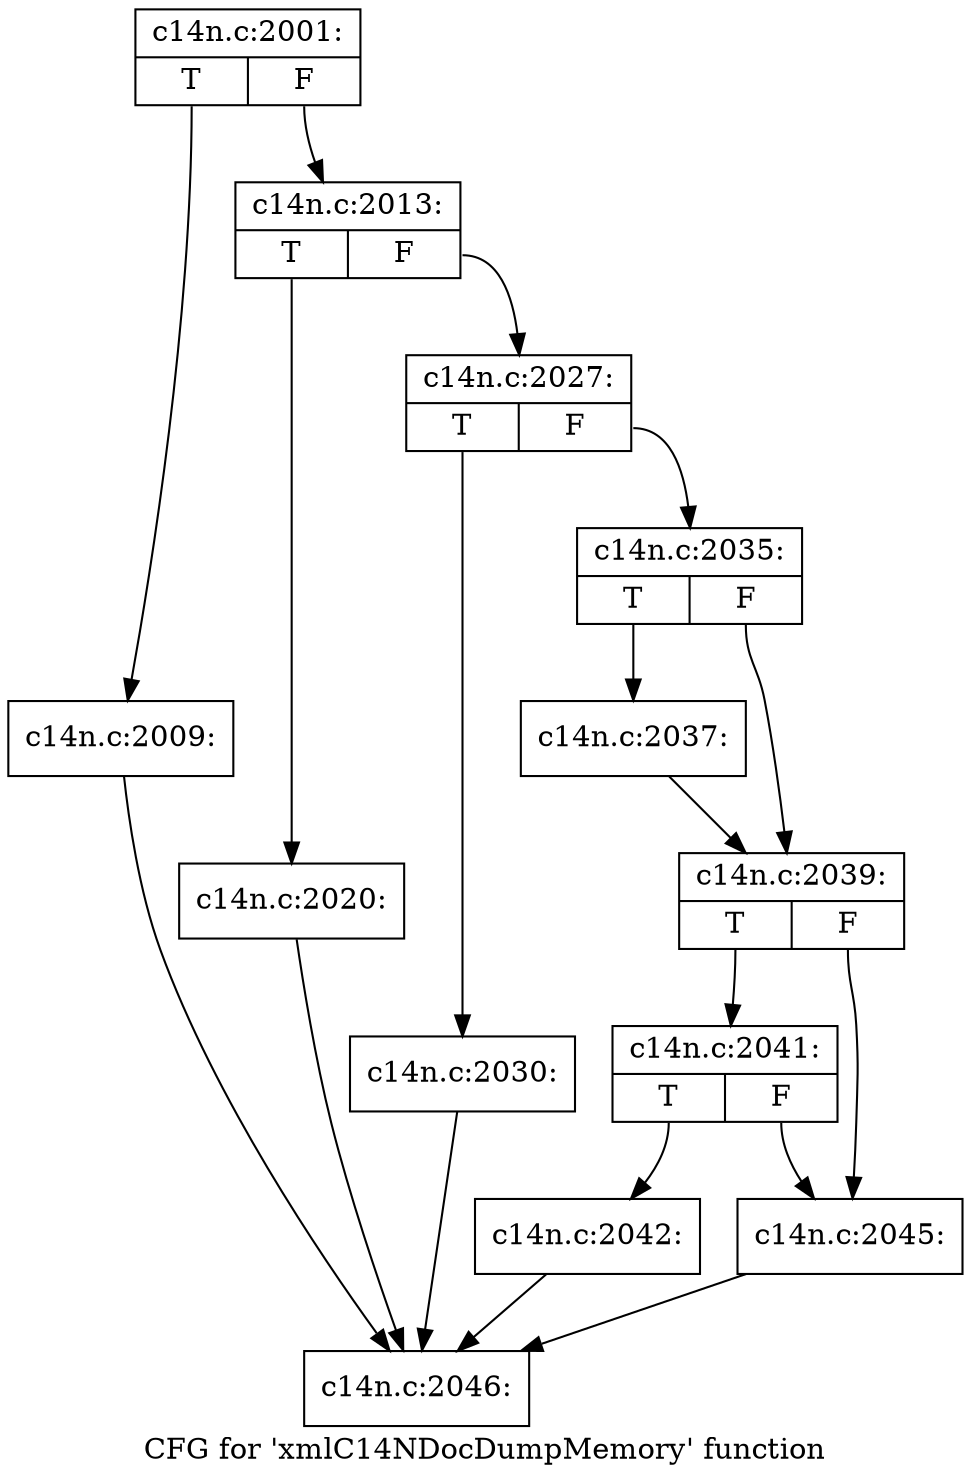 digraph "CFG for 'xmlC14NDocDumpMemory' function" {
	label="CFG for 'xmlC14NDocDumpMemory' function";

	Node0x55fe83b93cb0 [shape=record,label="{c14n.c:2001:|{<s0>T|<s1>F}}"];
	Node0x55fe83b93cb0:s0 -> Node0x55fe83b9bd80;
	Node0x55fe83b93cb0:s1 -> Node0x55fe83b9bdd0;
	Node0x55fe83b9bd80 [shape=record,label="{c14n.c:2009:}"];
	Node0x55fe83b9bd80 -> Node0x55fe83b96810;
	Node0x55fe83b9bdd0 [shape=record,label="{c14n.c:2013:|{<s0>T|<s1>F}}"];
	Node0x55fe83b9bdd0:s0 -> Node0x55fe83b701d0;
	Node0x55fe83b9bdd0:s1 -> Node0x55fe83b9e610;
	Node0x55fe83b701d0 [shape=record,label="{c14n.c:2020:}"];
	Node0x55fe83b701d0 -> Node0x55fe83b96810;
	Node0x55fe83b9e610 [shape=record,label="{c14n.c:2027:|{<s0>T|<s1>F}}"];
	Node0x55fe83b9e610:s0 -> Node0x55fe83b9f2b0;
	Node0x55fe83b9e610:s1 -> Node0x55fe83b9f300;
	Node0x55fe83b9f2b0 [shape=record,label="{c14n.c:2030:}"];
	Node0x55fe83b9f2b0 -> Node0x55fe83b96810;
	Node0x55fe83b9f300 [shape=record,label="{c14n.c:2035:|{<s0>T|<s1>F}}"];
	Node0x55fe83b9f300:s0 -> Node0x55fe83ba1e00;
	Node0x55fe83b9f300:s1 -> Node0x55fe83ba1e50;
	Node0x55fe83ba1e00 [shape=record,label="{c14n.c:2037:}"];
	Node0x55fe83ba1e00 -> Node0x55fe83ba1e50;
	Node0x55fe83ba1e50 [shape=record,label="{c14n.c:2039:|{<s0>T|<s1>F}}"];
	Node0x55fe83ba1e50:s0 -> Node0x55fe83ba2b80;
	Node0x55fe83ba1e50:s1 -> Node0x55fe83ba2b30;
	Node0x55fe83ba2b80 [shape=record,label="{c14n.c:2041:|{<s0>T|<s1>F}}"];
	Node0x55fe83ba2b80:s0 -> Node0x55fe83ba2ae0;
	Node0x55fe83ba2b80:s1 -> Node0x55fe83ba2b30;
	Node0x55fe83ba2ae0 [shape=record,label="{c14n.c:2042:}"];
	Node0x55fe83ba2ae0 -> Node0x55fe83b96810;
	Node0x55fe83ba2b30 [shape=record,label="{c14n.c:2045:}"];
	Node0x55fe83ba2b30 -> Node0x55fe83b96810;
	Node0x55fe83b96810 [shape=record,label="{c14n.c:2046:}"];
}
